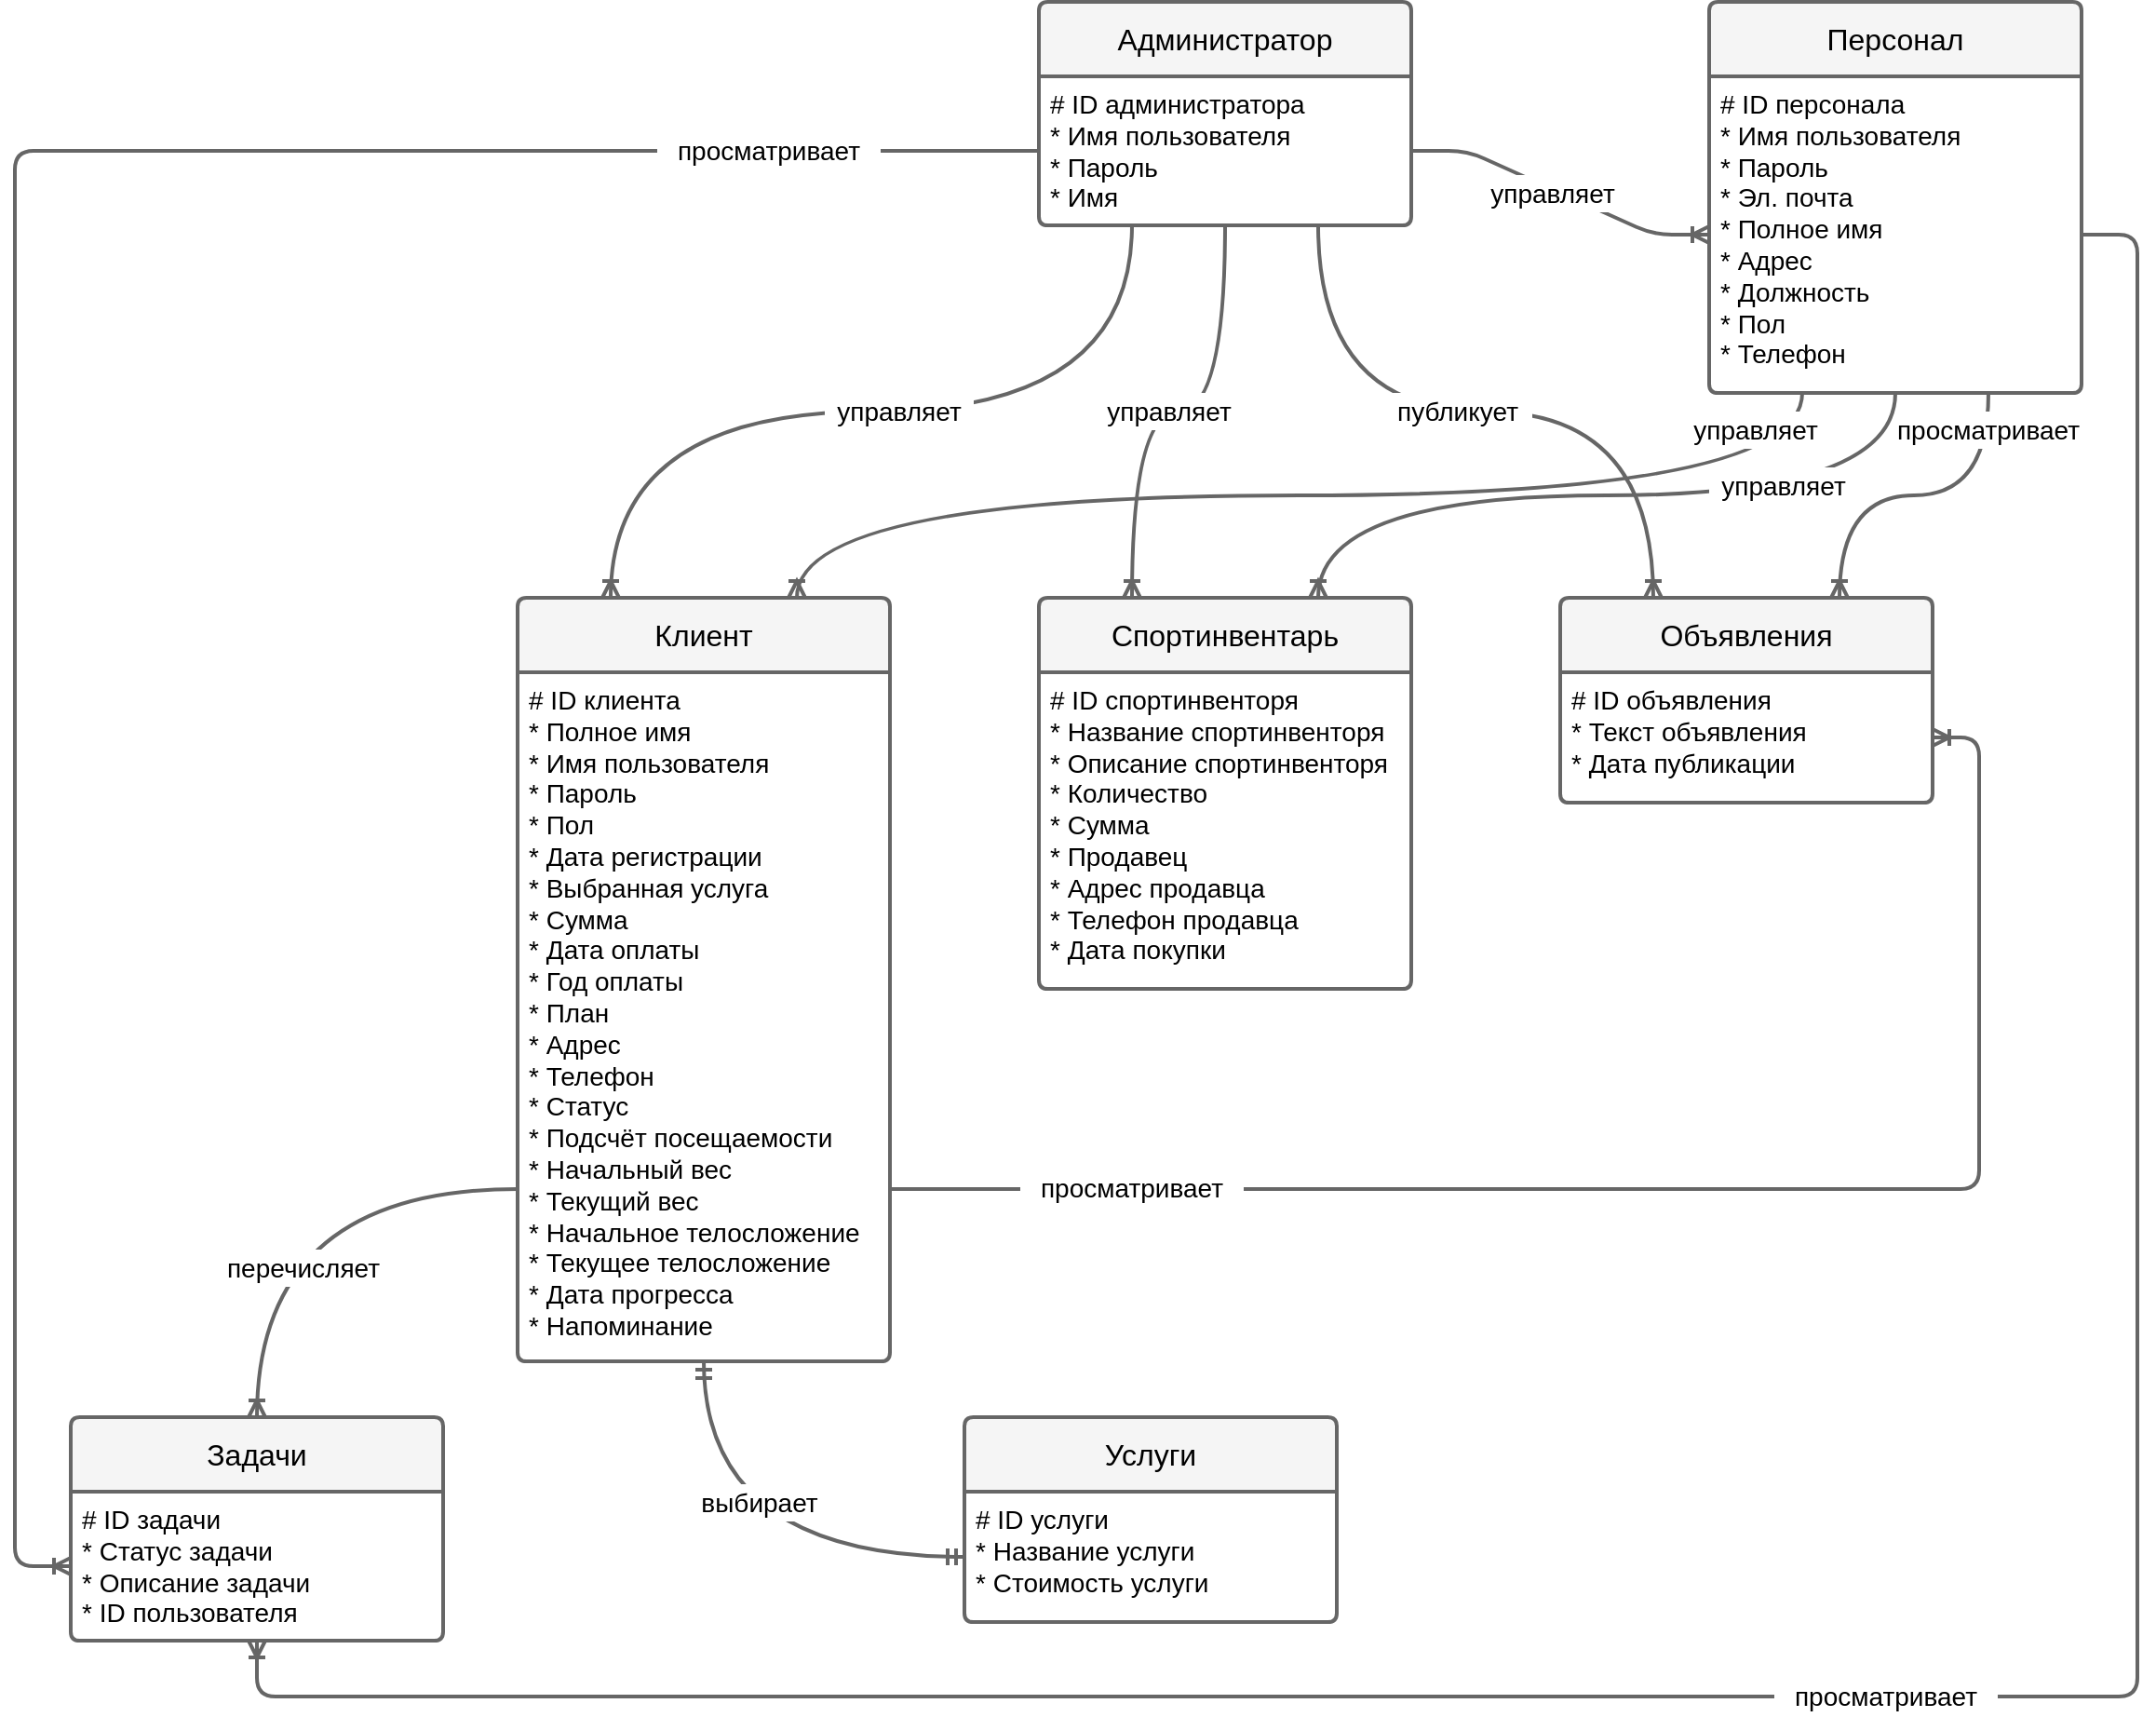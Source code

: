 <mxfile version="24.1.0" type="device">
  <diagram name="Диаграмма классов" id="2RhyLSXY5Nmb7AmPR0yu">
    <mxGraphModel dx="1050" dy="717" grid="1" gridSize="10" guides="1" tooltips="1" connect="1" arrows="1" fold="1" page="1" pageScale="1" pageWidth="1169" pageHeight="827" math="0" shadow="0">
      <root>
        <mxCell id="0" />
        <mxCell id="1" parent="0" />
        <mxCell id="ORc-GtWYD07S9vjxXTSy-92" value="" style="group" parent="1" vertex="1" connectable="0">
          <mxGeometry x="15" y="40" width="1140" height="920" as="geometry" />
        </mxCell>
        <mxCell id="ORc-GtWYD07S9vjxXTSy-5" value="&lt;font style=&quot;font-size: 16px;&quot;&gt;Администратор&lt;/font&gt;" style="swimlane;childLayout=stackLayout;horizontal=1;startSize=40;horizontalStack=0;rounded=1;fontSize=14;fontStyle=0;strokeWidth=2;resizeParent=0;resizeLast=1;shadow=0;dashed=0;align=center;arcSize=4;whiteSpace=wrap;html=1;fillColor=#f5f5f5;fontColor=#000000;strokeColor=#666666;movable=1;resizable=1;rotatable=1;deletable=1;editable=1;locked=0;connectable=1;" parent="ORc-GtWYD07S9vjxXTSy-92" vertex="1">
          <mxGeometry x="550" width="200" height="120" as="geometry" />
        </mxCell>
        <mxCell id="ORc-GtWYD07S9vjxXTSy-6" value="&lt;span style=&quot;font-size: 14px;&quot;&gt;# ID администратора&lt;br&gt;* Имя пользователя&lt;br&gt;* Пароль&lt;br&gt;* Имя&lt;br&gt;&lt;/span&gt;" style="align=left;strokeColor=none;fillColor=none;spacingLeft=4;fontSize=12;verticalAlign=top;resizable=1;rotatable=1;part=1;html=1;movable=1;deletable=1;editable=1;locked=0;connectable=1;" parent="ORc-GtWYD07S9vjxXTSy-5" vertex="1">
          <mxGeometry y="40" width="200" height="80" as="geometry" />
        </mxCell>
        <mxCell id="ORc-GtWYD07S9vjxXTSy-7" style="edgeStyle=orthogonalEdgeStyle;rounded=0;orthogonalLoop=1;jettySize=auto;html=1;exitX=0.5;exitY=1;exitDx=0;exitDy=0;movable=1;resizable=1;rotatable=1;deletable=1;editable=1;locked=0;connectable=1;" parent="ORc-GtWYD07S9vjxXTSy-5" source="ORc-GtWYD07S9vjxXTSy-6" target="ORc-GtWYD07S9vjxXTSy-6" edge="1">
          <mxGeometry relative="1" as="geometry" />
        </mxCell>
        <mxCell id="ORc-GtWYD07S9vjxXTSy-8" value="&lt;span style=&quot;font-size: 16px;&quot;&gt;Персонал&lt;/span&gt;" style="swimlane;childLayout=stackLayout;horizontal=1;startSize=40;horizontalStack=0;rounded=1;fontSize=14;fontStyle=0;strokeWidth=2;resizeParent=0;resizeLast=1;shadow=0;dashed=0;align=center;arcSize=4;whiteSpace=wrap;html=1;fillColor=#f5f5f5;fontColor=#000000;strokeColor=#666666;movable=1;resizable=1;rotatable=1;deletable=1;editable=1;locked=0;connectable=1;" parent="ORc-GtWYD07S9vjxXTSy-92" vertex="1">
          <mxGeometry x="910" width="200" height="210" as="geometry" />
        </mxCell>
        <mxCell id="ORc-GtWYD07S9vjxXTSy-9" value="&lt;span style=&quot;font-size: 14px;&quot;&gt;# ID персонала&lt;br&gt;* Имя пользователя&lt;br&gt;* Пароль&lt;br&gt;* Эл. почта&lt;br&gt;* Полное имя&lt;br&gt;* Адрес&lt;br&gt;* Должность&lt;br&gt;* Пол&lt;br&gt;* Телефон&lt;br&gt;&lt;/span&gt;" style="align=left;strokeColor=none;fillColor=none;spacingLeft=4;fontSize=12;verticalAlign=top;resizable=1;rotatable=1;part=1;html=1;movable=1;deletable=1;editable=1;locked=0;connectable=1;" parent="ORc-GtWYD07S9vjxXTSy-8" vertex="1">
          <mxGeometry y="40" width="200" height="170" as="geometry" />
        </mxCell>
        <mxCell id="ORc-GtWYD07S9vjxXTSy-10" style="edgeStyle=orthogonalEdgeStyle;rounded=0;orthogonalLoop=1;jettySize=auto;html=1;exitX=0.5;exitY=1;exitDx=0;exitDy=0;movable=1;resizable=1;rotatable=1;deletable=1;editable=1;locked=0;connectable=1;" parent="ORc-GtWYD07S9vjxXTSy-8" source="ORc-GtWYD07S9vjxXTSy-9" target="ORc-GtWYD07S9vjxXTSy-9" edge="1">
          <mxGeometry relative="1" as="geometry" />
        </mxCell>
        <mxCell id="ORc-GtWYD07S9vjxXTSy-11" value="&lt;span style=&quot;font-size: 16px;&quot;&gt;Клиент&lt;/span&gt;" style="swimlane;childLayout=stackLayout;horizontal=1;startSize=40;horizontalStack=0;rounded=1;fontSize=14;fontStyle=0;strokeWidth=2;resizeParent=0;resizeLast=1;shadow=0;dashed=0;align=center;arcSize=4;whiteSpace=wrap;html=1;fillColor=#f5f5f5;fontColor=#000000;strokeColor=#666666;movable=1;resizable=1;rotatable=1;deletable=1;editable=1;locked=0;connectable=1;" parent="ORc-GtWYD07S9vjxXTSy-92" vertex="1">
          <mxGeometry x="270" y="320" width="200" height="410" as="geometry" />
        </mxCell>
        <mxCell id="ORc-GtWYD07S9vjxXTSy-12" value="&lt;font style=&quot;font-size: 14px;&quot;&gt;# ID клиента&lt;br&gt;* Полное имя&lt;br&gt;* Имя пользователя&lt;br&gt;* Пароль&lt;br&gt;* Пол&lt;br&gt;* Дата регистрации&lt;br&gt;* Выбранная услуга&lt;br&gt;* Сумма&lt;br&gt;* Дата оплаты&lt;br&gt;* Год оплаты&lt;br&gt;* План&lt;br&gt;* Адрес&lt;br&gt;* Телефон&lt;br&gt;* Статус&lt;br&gt;* Подсчёт посещаемости&lt;br&gt;&lt;/font&gt;&lt;span style=&quot;font-size: 14px;&quot;&gt;* Начальный вес&lt;br&gt;* Текущий вес&lt;br&gt;* Начальное телосложение&lt;br&gt;* Текущее телосложение&lt;br&gt;* Дата прогресса&lt;br&gt;* Напоминание&lt;br&gt;&lt;/span&gt;" style="align=left;strokeColor=none;fillColor=none;spacingLeft=4;fontSize=12;verticalAlign=top;resizable=1;rotatable=1;part=1;html=1;movable=1;deletable=1;editable=1;locked=0;connectable=1;" parent="ORc-GtWYD07S9vjxXTSy-11" vertex="1">
          <mxGeometry y="40" width="200" height="370" as="geometry" />
        </mxCell>
        <mxCell id="ORc-GtWYD07S9vjxXTSy-13" style="edgeStyle=orthogonalEdgeStyle;rounded=0;orthogonalLoop=1;jettySize=auto;html=1;exitX=0.5;exitY=1;exitDx=0;exitDy=0;movable=1;resizable=1;rotatable=1;deletable=1;editable=1;locked=0;connectable=1;" parent="ORc-GtWYD07S9vjxXTSy-11" source="ORc-GtWYD07S9vjxXTSy-12" target="ORc-GtWYD07S9vjxXTSy-12" edge="1">
          <mxGeometry relative="1" as="geometry" />
        </mxCell>
        <mxCell id="ORc-GtWYD07S9vjxXTSy-14" value="&lt;span style=&quot;font-size: 16px;&quot;&gt;Спортинвентарь&lt;/span&gt;" style="swimlane;childLayout=stackLayout;horizontal=1;startSize=40;horizontalStack=0;rounded=1;fontSize=14;fontStyle=0;strokeWidth=2;resizeParent=0;resizeLast=1;shadow=0;dashed=0;align=center;arcSize=4;whiteSpace=wrap;html=1;fillColor=#f5f5f5;fontColor=#000000;strokeColor=#666666;movable=1;resizable=1;rotatable=1;deletable=1;editable=1;locked=0;connectable=1;" parent="ORc-GtWYD07S9vjxXTSy-92" vertex="1">
          <mxGeometry x="550" y="320" width="200" height="210" as="geometry" />
        </mxCell>
        <mxCell id="ORc-GtWYD07S9vjxXTSy-15" value="&lt;font style=&quot;font-size: 14px;&quot;&gt;# ID спортинвенторя&lt;br&gt;* Название&amp;nbsp;спортинвенторя&lt;br&gt;* Описание спортинвенторя&lt;br&gt;* Количество&lt;br&gt;* Сумма&lt;br&gt;* Продавец&lt;br&gt;* Адрес продавца&lt;br&gt;* Телефон продавца&lt;br&gt;* Дата покупки&lt;br&gt;&lt;/font&gt;" style="align=left;strokeColor=none;fillColor=none;spacingLeft=4;fontSize=12;verticalAlign=top;resizable=1;rotatable=1;part=1;html=1;movable=1;deletable=1;editable=1;locked=0;connectable=1;" parent="ORc-GtWYD07S9vjxXTSy-14" vertex="1">
          <mxGeometry y="40" width="200" height="170" as="geometry" />
        </mxCell>
        <mxCell id="ORc-GtWYD07S9vjxXTSy-16" style="edgeStyle=orthogonalEdgeStyle;rounded=0;orthogonalLoop=1;jettySize=auto;html=1;exitX=0.5;exitY=1;exitDx=0;exitDy=0;movable=1;resizable=1;rotatable=1;deletable=1;editable=1;locked=0;connectable=1;" parent="ORc-GtWYD07S9vjxXTSy-14" source="ORc-GtWYD07S9vjxXTSy-15" target="ORc-GtWYD07S9vjxXTSy-15" edge="1">
          <mxGeometry relative="1" as="geometry" />
        </mxCell>
        <mxCell id="ORc-GtWYD07S9vjxXTSy-18" value="&lt;span style=&quot;font-size: 16px;&quot;&gt;Объявления&lt;/span&gt;" style="swimlane;childLayout=stackLayout;horizontal=1;startSize=40;horizontalStack=0;rounded=1;fontSize=14;fontStyle=0;strokeWidth=2;resizeParent=0;resizeLast=1;shadow=0;dashed=0;align=center;arcSize=4;whiteSpace=wrap;html=1;fillColor=#f5f5f5;fontColor=#000000;strokeColor=#666666;movable=1;resizable=1;rotatable=1;deletable=1;editable=1;locked=0;connectable=1;" parent="ORc-GtWYD07S9vjxXTSy-92" vertex="1">
          <mxGeometry x="830" y="320" width="200" height="110" as="geometry" />
        </mxCell>
        <mxCell id="ORc-GtWYD07S9vjxXTSy-19" value="&lt;font style=&quot;font-size: 14px;&quot;&gt;# ID объявления&lt;br&gt;* Текст объявления&lt;br&gt;* Дата публикации&lt;br&gt;&lt;/font&gt;" style="align=left;strokeColor=none;fillColor=none;spacingLeft=4;fontSize=12;verticalAlign=top;resizable=1;rotatable=1;part=1;html=1;movable=1;deletable=1;editable=1;locked=0;connectable=1;" parent="ORc-GtWYD07S9vjxXTSy-18" vertex="1">
          <mxGeometry y="40" width="200" height="70" as="geometry" />
        </mxCell>
        <mxCell id="ORc-GtWYD07S9vjxXTSy-20" style="edgeStyle=orthogonalEdgeStyle;rounded=0;orthogonalLoop=1;jettySize=auto;html=1;exitX=0.5;exitY=1;exitDx=0;exitDy=0;movable=1;resizable=1;rotatable=1;deletable=1;editable=1;locked=0;connectable=1;" parent="ORc-GtWYD07S9vjxXTSy-18" source="ORc-GtWYD07S9vjxXTSy-19" target="ORc-GtWYD07S9vjxXTSy-19" edge="1">
          <mxGeometry relative="1" as="geometry" />
        </mxCell>
        <mxCell id="ORc-GtWYD07S9vjxXTSy-32" value="" style="fontSize=12;html=1;endArrow=ERoneToMany;rounded=0;exitX=0.25;exitY=1;exitDx=0;exitDy=0;entryX=0.25;entryY=0;entryDx=0;entryDy=0;strokeWidth=2;strokeColor=#666666;movable=1;resizable=1;rotatable=1;deletable=1;editable=1;locked=0;connectable=1;edgeStyle=orthogonalEdgeStyle;curved=1;" parent="ORc-GtWYD07S9vjxXTSy-92" source="ORc-GtWYD07S9vjxXTSy-6" target="ORc-GtWYD07S9vjxXTSy-11" edge="1">
          <mxGeometry width="100" height="100" relative="1" as="geometry">
            <mxPoint x="640" y="280" as="sourcePoint" />
            <mxPoint x="740" y="180" as="targetPoint" />
          </mxGeometry>
        </mxCell>
        <mxCell id="ORc-GtWYD07S9vjxXTSy-33" value="" style="fontSize=12;html=1;endArrow=ERoneToMany;rounded=0;exitX=0.5;exitY=1;exitDx=0;exitDy=0;entryX=0.25;entryY=0;entryDx=0;entryDy=0;strokeWidth=2;strokeColor=#666666;movable=1;resizable=1;rotatable=1;deletable=1;editable=1;locked=0;connectable=1;edgeStyle=orthogonalEdgeStyle;elbow=vertical;curved=1;" parent="ORc-GtWYD07S9vjxXTSy-92" source="ORc-GtWYD07S9vjxXTSy-6" target="ORc-GtWYD07S9vjxXTSy-14" edge="1">
          <mxGeometry width="100" height="100" relative="1" as="geometry">
            <mxPoint x="680" y="140" as="sourcePoint" />
            <mxPoint x="740" y="180" as="targetPoint" />
          </mxGeometry>
        </mxCell>
        <mxCell id="ORc-GtWYD07S9vjxXTSy-34" value="" style="fontSize=12;html=1;endArrow=ERoneToMany;rounded=1;exitX=1;exitY=0.5;exitDx=0;exitDy=0;entryX=0;entryY=0.5;entryDx=0;entryDy=0;strokeWidth=2;strokeColor=#666666;movable=1;resizable=1;rotatable=1;deletable=1;editable=1;locked=0;connectable=1;edgeStyle=entityRelationEdgeStyle;elbow=vertical;curved=0;" parent="ORc-GtWYD07S9vjxXTSy-92" source="ORc-GtWYD07S9vjxXTSy-6" target="ORc-GtWYD07S9vjxXTSy-9" edge="1">
          <mxGeometry width="100" height="100" relative="1" as="geometry">
            <mxPoint x="640" y="280" as="sourcePoint" />
            <mxPoint x="740" y="180" as="targetPoint" />
          </mxGeometry>
        </mxCell>
        <mxCell id="ORc-GtWYD07S9vjxXTSy-40" value="&lt;font style=&quot;font-size: 14px; background-color: rgb(255, 255, 255);&quot;&gt;управляет&lt;/font&gt;" style="text;html=1;strokeColor=none;fillColor=default;align=center;verticalAlign=middle;whiteSpace=wrap;rounded=0;fontSize=14;movable=1;resizable=1;rotatable=1;deletable=1;editable=1;locked=0;connectable=1;" parent="ORc-GtWYD07S9vjxXTSy-92" vertex="1">
          <mxGeometry x="580" y="210" width="80" height="20" as="geometry" />
        </mxCell>
        <mxCell id="ORc-GtWYD07S9vjxXTSy-41" value="&lt;font style=&quot;font-size: 14px; background-color: rgb(255, 255, 255);&quot;&gt;управляет&lt;/font&gt;" style="text;html=1;strokeColor=none;fillColor=default;align=center;verticalAlign=middle;whiteSpace=wrap;rounded=0;fontSize=14;movable=1;resizable=1;rotatable=1;deletable=1;editable=1;locked=0;connectable=1;" parent="ORc-GtWYD07S9vjxXTSy-92" vertex="1">
          <mxGeometry x="435" y="210" width="80" height="20" as="geometry" />
        </mxCell>
        <mxCell id="ORc-GtWYD07S9vjxXTSy-45" value="&lt;span style=&quot;font-size: 16px;&quot;&gt;Задачи&lt;/span&gt;" style="swimlane;childLayout=stackLayout;horizontal=1;startSize=40;horizontalStack=0;rounded=1;fontSize=14;fontStyle=0;strokeWidth=2;resizeParent=0;resizeLast=1;shadow=0;dashed=0;align=center;arcSize=4;whiteSpace=wrap;html=1;fillColor=#f5f5f5;fontColor=#000000;strokeColor=#666666;movable=1;resizable=1;rotatable=1;deletable=1;editable=1;locked=0;connectable=1;" parent="ORc-GtWYD07S9vjxXTSy-92" vertex="1">
          <mxGeometry x="30" y="760" width="200" height="120" as="geometry" />
        </mxCell>
        <mxCell id="ORc-GtWYD07S9vjxXTSy-46" value="&lt;font style=&quot;font-size: 14px;&quot;&gt;# ID задачи&lt;br&gt;* Статус задачи&lt;br&gt;* Описание задачи&lt;br&gt;* ID пользователя&lt;br&gt;&lt;/font&gt;" style="align=left;strokeColor=none;fillColor=none;spacingLeft=4;fontSize=12;verticalAlign=top;resizable=1;rotatable=1;part=1;html=1;movable=1;deletable=1;editable=1;locked=0;connectable=1;" parent="ORc-GtWYD07S9vjxXTSy-45" vertex="1">
          <mxGeometry y="40" width="200" height="80" as="geometry" />
        </mxCell>
        <mxCell id="ORc-GtWYD07S9vjxXTSy-47" style="edgeStyle=orthogonalEdgeStyle;rounded=0;orthogonalLoop=1;jettySize=auto;html=1;exitX=0.5;exitY=1;exitDx=0;exitDy=0;movable=1;resizable=1;rotatable=1;deletable=1;editable=1;locked=0;connectable=1;" parent="ORc-GtWYD07S9vjxXTSy-45" source="ORc-GtWYD07S9vjxXTSy-46" target="ORc-GtWYD07S9vjxXTSy-46" edge="1">
          <mxGeometry relative="1" as="geometry" />
        </mxCell>
        <mxCell id="ORc-GtWYD07S9vjxXTSy-48" value="&lt;span style=&quot;font-size: 16px;&quot;&gt;Услуги&lt;/span&gt;" style="swimlane;childLayout=stackLayout;horizontal=1;startSize=40;horizontalStack=0;rounded=1;fontSize=14;fontStyle=0;strokeWidth=2;resizeParent=0;resizeLast=1;shadow=0;dashed=0;align=center;arcSize=4;whiteSpace=wrap;html=1;fillColor=#f5f5f5;fontColor=#000000;strokeColor=#666666;movable=1;resizable=1;rotatable=1;deletable=1;editable=1;locked=0;connectable=1;" parent="ORc-GtWYD07S9vjxXTSy-92" vertex="1">
          <mxGeometry x="510" y="760" width="200" height="110" as="geometry" />
        </mxCell>
        <mxCell id="ORc-GtWYD07S9vjxXTSy-49" value="&lt;font style=&quot;font-size: 14px;&quot;&gt;# ID услуги&lt;br&gt;* Название услуги&lt;br&gt;* Стоимость услуги&lt;br&gt;&lt;/font&gt;" style="align=left;strokeColor=none;fillColor=none;spacingLeft=4;fontSize=12;verticalAlign=top;resizable=1;rotatable=1;part=1;html=1;movable=1;deletable=1;editable=1;locked=0;connectable=1;" parent="ORc-GtWYD07S9vjxXTSy-48" vertex="1">
          <mxGeometry y="40" width="200" height="70" as="geometry" />
        </mxCell>
        <mxCell id="ORc-GtWYD07S9vjxXTSy-50" style="edgeStyle=orthogonalEdgeStyle;rounded=0;orthogonalLoop=1;jettySize=auto;html=1;exitX=0.5;exitY=1;exitDx=0;exitDy=0;movable=1;resizable=1;rotatable=1;deletable=1;editable=1;locked=0;connectable=1;" parent="ORc-GtWYD07S9vjxXTSy-48" source="ORc-GtWYD07S9vjxXTSy-49" target="ORc-GtWYD07S9vjxXTSy-49" edge="1">
          <mxGeometry relative="1" as="geometry" />
        </mxCell>
        <mxCell id="ORc-GtWYD07S9vjxXTSy-55" value="" style="edgeStyle=orthogonalEdgeStyle;fontSize=12;html=1;endArrow=ERoneToMany;rounded=0;exitX=0;exitY=0.75;exitDx=0;exitDy=0;entryX=0.5;entryY=0;entryDx=0;entryDy=0;curved=1;strokeWidth=2;strokeColor=#666666;movable=1;resizable=1;rotatable=1;deletable=1;editable=1;locked=0;connectable=1;" parent="ORc-GtWYD07S9vjxXTSy-92" source="ORc-GtWYD07S9vjxXTSy-12" target="ORc-GtWYD07S9vjxXTSy-45" edge="1">
          <mxGeometry width="100" height="100" relative="1" as="geometry">
            <mxPoint x="490" y="440" as="sourcePoint" />
            <mxPoint x="590" y="340" as="targetPoint" />
          </mxGeometry>
        </mxCell>
        <mxCell id="ORc-GtWYD07S9vjxXTSy-57" value="&lt;span style=&quot;background-color: rgb(255, 255, 255);&quot;&gt;перечисляет&lt;/span&gt;" style="text;html=1;strokeColor=none;fillColor=default;align=center;verticalAlign=middle;whiteSpace=wrap;rounded=0;fontSize=14;movable=1;resizable=1;rotatable=1;deletable=1;editable=1;locked=0;connectable=1;" parent="ORc-GtWYD07S9vjxXTSy-92" vertex="1">
          <mxGeometry x="115" y="670" width="80" height="20" as="geometry" />
        </mxCell>
        <mxCell id="ORc-GtWYD07S9vjxXTSy-60" value="" style="fontSize=12;html=1;endArrow=ERoneToMany;rounded=0;exitX=0.25;exitY=1;exitDx=0;exitDy=0;strokeWidth=2;strokeColor=#666666;entryX=0.75;entryY=0;entryDx=0;entryDy=0;edgeStyle=orthogonalEdgeStyle;elbow=vertical;curved=1;movable=1;resizable=1;rotatable=1;deletable=1;editable=1;locked=0;connectable=1;" parent="ORc-GtWYD07S9vjxXTSy-92" source="ORc-GtWYD07S9vjxXTSy-9" target="ORc-GtWYD07S9vjxXTSy-11" edge="1">
          <mxGeometry width="100" height="100" relative="1" as="geometry">
            <mxPoint x="490" y="560" as="sourcePoint" />
            <mxPoint x="380" y="280" as="targetPoint" />
          </mxGeometry>
        </mxCell>
        <mxCell id="ORc-GtWYD07S9vjxXTSy-61" value="" style="fontSize=12;html=1;endArrow=ERoneToMany;rounded=0;exitX=0.5;exitY=1;exitDx=0;exitDy=0;entryX=0.75;entryY=0;entryDx=0;entryDy=0;strokeWidth=2;strokeColor=#666666;edgeStyle=orthogonalEdgeStyle;elbow=vertical;curved=1;movable=1;resizable=1;rotatable=1;deletable=1;editable=1;locked=0;connectable=1;" parent="ORc-GtWYD07S9vjxXTSy-92" source="ORc-GtWYD07S9vjxXTSy-9" target="ORc-GtWYD07S9vjxXTSy-14" edge="1">
          <mxGeometry width="100" height="100" relative="1" as="geometry">
            <mxPoint x="490" y="560" as="sourcePoint" />
            <mxPoint x="590" y="460" as="targetPoint" />
          </mxGeometry>
        </mxCell>
        <mxCell id="ORc-GtWYD07S9vjxXTSy-62" value="" style="fontSize=12;html=1;endArrow=ERoneToMany;rounded=0;exitX=0.75;exitY=1;exitDx=0;exitDy=0;entryX=0.75;entryY=0;entryDx=0;entryDy=0;strokeWidth=2;strokeColor=#666666;edgeStyle=orthogonalEdgeStyle;elbow=vertical;curved=1;movable=1;resizable=1;rotatable=1;deletable=1;editable=1;locked=0;connectable=1;" parent="ORc-GtWYD07S9vjxXTSy-92" source="ORc-GtWYD07S9vjxXTSy-9" target="ORc-GtWYD07S9vjxXTSy-18" edge="1">
          <mxGeometry width="100" height="100" relative="1" as="geometry">
            <mxPoint x="490" y="560" as="sourcePoint" />
            <mxPoint x="590" y="460" as="targetPoint" />
          </mxGeometry>
        </mxCell>
        <mxCell id="ORc-GtWYD07S9vjxXTSy-66" value="" style="fontSize=12;html=1;endArrow=ERoneToMany;rounded=0;exitX=0.75;exitY=1;exitDx=0;exitDy=0;entryX=0.25;entryY=0;entryDx=0;entryDy=0;strokeWidth=2;strokeColor=#666666;movable=1;resizable=1;rotatable=1;deletable=1;editable=1;locked=0;connectable=1;edgeStyle=orthogonalEdgeStyle;elbow=vertical;curved=1;" parent="ORc-GtWYD07S9vjxXTSy-92" source="ORc-GtWYD07S9vjxXTSy-6" target="ORc-GtWYD07S9vjxXTSy-18" edge="1">
          <mxGeometry width="100" height="100" relative="1" as="geometry">
            <mxPoint x="760" y="90" as="sourcePoint" />
            <mxPoint x="880" y="135" as="targetPoint" />
          </mxGeometry>
        </mxCell>
        <mxCell id="ORc-GtWYD07S9vjxXTSy-70" value="" style="fontSize=12;html=1;endArrow=ERoneToMany;rounded=1;exitX=0;exitY=0.5;exitDx=0;exitDy=0;entryX=0;entryY=0.5;entryDx=0;entryDy=0;strokeWidth=2;strokeColor=#666666;edgeStyle=orthogonalEdgeStyle;movable=1;resizable=1;rotatable=1;deletable=1;editable=1;locked=0;connectable=1;curved=0;" parent="ORc-GtWYD07S9vjxXTSy-92" source="ORc-GtWYD07S9vjxXTSy-6" target="ORc-GtWYD07S9vjxXTSy-46" edge="1">
          <mxGeometry width="100" height="100" relative="1" as="geometry">
            <mxPoint x="610" y="130" as="sourcePoint" />
            <mxPoint x="330" y="330" as="targetPoint" />
            <Array as="points">
              <mxPoint y="80" />
              <mxPoint y="840" />
            </Array>
          </mxGeometry>
        </mxCell>
        <mxCell id="ORc-GtWYD07S9vjxXTSy-72" value="" style="fontSize=12;html=1;endArrow=ERoneToMany;rounded=1;entryX=0.5;entryY=1;entryDx=0;entryDy=0;strokeWidth=2;strokeColor=#666666;movable=1;resizable=1;rotatable=1;deletable=1;editable=1;locked=0;connectable=1;edgeStyle=orthogonalEdgeStyle;exitX=1;exitY=0.5;exitDx=0;exitDy=0;" parent="ORc-GtWYD07S9vjxXTSy-92" source="ORc-GtWYD07S9vjxXTSy-9" target="ORc-GtWYD07S9vjxXTSy-46" edge="1">
          <mxGeometry width="100" height="100" relative="1" as="geometry">
            <mxPoint x="560" y="90" as="sourcePoint" />
            <mxPoint x="40" y="850" as="targetPoint" />
            <Array as="points">
              <mxPoint x="1140" y="125" />
              <mxPoint x="1140" y="910" />
              <mxPoint x="130" y="910" />
            </Array>
          </mxGeometry>
        </mxCell>
        <mxCell id="ORc-GtWYD07S9vjxXTSy-74" style="edgeStyle=orthogonalEdgeStyle;rounded=0;orthogonalLoop=1;jettySize=auto;html=1;exitX=0.5;exitY=1;exitDx=0;exitDy=0;movable=1;resizable=1;rotatable=1;deletable=1;editable=1;locked=0;connectable=1;" parent="ORc-GtWYD07S9vjxXTSy-92" source="ORc-GtWYD07S9vjxXTSy-41" target="ORc-GtWYD07S9vjxXTSy-41" edge="1">
          <mxGeometry relative="1" as="geometry" />
        </mxCell>
        <mxCell id="ORc-GtWYD07S9vjxXTSy-75" value="&lt;span style=&quot;background-color: rgb(255, 255, 255);&quot;&gt;управляет&lt;/span&gt;" style="text;html=1;strokeColor=none;fillColor=default;align=center;verticalAlign=middle;whiteSpace=wrap;rounded=0;fontSize=14;movable=1;resizable=1;rotatable=1;deletable=1;editable=1;locked=0;connectable=1;" parent="ORc-GtWYD07S9vjxXTSy-92" vertex="1">
          <mxGeometry x="786" y="93" width="80" height="20" as="geometry" />
        </mxCell>
        <mxCell id="ORc-GtWYD07S9vjxXTSy-37" value="&lt;span style=&quot;background-color: rgb(255, 255, 255);&quot;&gt;публикует&lt;/span&gt;" style="text;html=1;strokeColor=none;fillColor=default;align=center;verticalAlign=middle;whiteSpace=wrap;rounded=0;fontSize=14;movable=1;resizable=1;rotatable=1;deletable=1;editable=1;locked=0;connectable=1;" parent="ORc-GtWYD07S9vjxXTSy-92" vertex="1">
          <mxGeometry x="735" y="210" width="80" height="20" as="geometry" />
        </mxCell>
        <mxCell id="ORc-GtWYD07S9vjxXTSy-77" value="&lt;font style=&quot;font-size: 14px; background-color: rgb(255, 255, 255);&quot;&gt;просматривает&lt;/font&gt;" style="text;html=1;strokeColor=none;fillColor=default;align=center;verticalAlign=middle;whiteSpace=wrap;rounded=0;fontSize=14;movable=1;resizable=1;rotatable=1;deletable=1;editable=1;locked=0;connectable=1;" parent="ORc-GtWYD07S9vjxXTSy-92" vertex="1">
          <mxGeometry x="345" y="70" width="120" height="20" as="geometry" />
        </mxCell>
        <mxCell id="ORc-GtWYD07S9vjxXTSy-78" value="&lt;span style=&quot;background-color: rgb(255, 255, 255);&quot;&gt;управляет&lt;/span&gt;" style="text;html=1;strokeColor=none;fillColor=default;align=center;verticalAlign=middle;whiteSpace=wrap;rounded=0;fontSize=14;movable=1;resizable=1;rotatable=1;deletable=1;editable=1;locked=0;connectable=1;" parent="ORc-GtWYD07S9vjxXTSy-92" vertex="1">
          <mxGeometry x="895" y="220" width="80" height="20" as="geometry" />
        </mxCell>
        <mxCell id="ORc-GtWYD07S9vjxXTSy-79" value="&lt;span style=&quot;background-color: rgb(255, 255, 255);&quot;&gt;управляет&lt;/span&gt;" style="text;html=1;strokeColor=none;fillColor=default;align=center;verticalAlign=middle;whiteSpace=wrap;rounded=0;fontSize=14;movable=1;resizable=1;rotatable=1;deletable=1;editable=1;locked=0;connectable=1;" parent="ORc-GtWYD07S9vjxXTSy-92" vertex="1">
          <mxGeometry x="910" y="250" width="80" height="20" as="geometry" />
        </mxCell>
        <mxCell id="ORc-GtWYD07S9vjxXTSy-80" value="&lt;span style=&quot;background-color: rgb(255, 255, 255);&quot;&gt;просматривает&lt;/span&gt;" style="text;html=1;strokeColor=none;fillColor=default;align=center;verticalAlign=middle;whiteSpace=wrap;rounded=0;fontSize=14;movable=1;resizable=1;rotatable=1;deletable=1;editable=1;locked=0;connectable=1;" parent="ORc-GtWYD07S9vjxXTSy-92" vertex="1">
          <mxGeometry x="1010" y="220" width="100" height="20" as="geometry" />
        </mxCell>
        <mxCell id="ORc-GtWYD07S9vjxXTSy-83" value="&lt;font style=&quot;font-size: 14px; background-color: rgb(255, 255, 255);&quot;&gt;просматривает&lt;/font&gt;" style="text;html=1;strokeColor=none;fillColor=default;align=center;verticalAlign=middle;whiteSpace=wrap;rounded=0;fontSize=14;movable=1;resizable=1;rotatable=1;deletable=1;editable=1;locked=0;connectable=1;" parent="ORc-GtWYD07S9vjxXTSy-92" vertex="1">
          <mxGeometry x="945" y="900" width="120" height="20" as="geometry" />
        </mxCell>
        <mxCell id="ORc-GtWYD07S9vjxXTSy-86" value="" style="edgeStyle=orthogonalEdgeStyle;fontSize=12;html=1;endArrow=ERoneToMany;rounded=1;entryX=1;entryY=0.5;entryDx=0;entryDy=0;strokeWidth=2;strokeColor=#666666;movable=1;resizable=1;rotatable=1;deletable=1;editable=1;locked=0;connectable=1;exitX=1;exitY=0.75;exitDx=0;exitDy=0;curved=0;" parent="ORc-GtWYD07S9vjxXTSy-92" source="ORc-GtWYD07S9vjxXTSy-12" target="ORc-GtWYD07S9vjxXTSy-19" edge="1">
          <mxGeometry width="100" height="100" relative="1" as="geometry">
            <mxPoint x="380" y="740" as="sourcePoint" />
            <mxPoint x="520" y="810" as="targetPoint" />
            <Array as="points">
              <mxPoint x="1055" y="638" />
              <mxPoint x="1055" y="395" />
            </Array>
          </mxGeometry>
        </mxCell>
        <mxCell id="ORc-GtWYD07S9vjxXTSy-88" value="&lt;font style=&quot;font-size: 14px; background-color: rgb(255, 255, 255);&quot;&gt;просматривает&lt;/font&gt;" style="text;html=1;strokeColor=none;fillColor=default;align=center;verticalAlign=middle;whiteSpace=wrap;rounded=0;fontSize=14;movable=1;resizable=1;rotatable=1;deletable=1;editable=1;locked=0;connectable=1;" parent="ORc-GtWYD07S9vjxXTSy-92" vertex="1">
          <mxGeometry x="540" y="627" width="120" height="20" as="geometry" />
        </mxCell>
        <mxCell id="ORc-GtWYD07S9vjxXTSy-91" value="" style="edgeStyle=orthogonalEdgeStyle;fontSize=12;html=1;endArrow=ERmandOne;startArrow=ERmandOne;rounded=0;exitX=0.5;exitY=1;exitDx=0;exitDy=0;entryX=0;entryY=0.5;entryDx=0;entryDy=0;curved=1;strokeWidth=2;strokeColor=#666666;movable=1;resizable=1;rotatable=1;deletable=1;editable=1;locked=0;connectable=1;" parent="ORc-GtWYD07S9vjxXTSy-92" source="ORc-GtWYD07S9vjxXTSy-12" target="ORc-GtWYD07S9vjxXTSy-49" edge="1">
          <mxGeometry width="100" height="100" relative="1" as="geometry">
            <mxPoint x="385" y="750" as="sourcePoint" />
            <mxPoint x="485" y="650" as="targetPoint" />
          </mxGeometry>
        </mxCell>
        <mxCell id="ORc-GtWYD07S9vjxXTSy-58" value="&lt;span style=&quot;background-color: rgb(255, 255, 255);&quot;&gt;выбирает&lt;/span&gt;" style="text;html=1;strokeColor=none;fillColor=default;align=center;verticalAlign=middle;whiteSpace=wrap;rounded=0;fontSize=14;movable=1;resizable=1;rotatable=1;deletable=1;editable=1;locked=0;connectable=1;" parent="ORc-GtWYD07S9vjxXTSy-92" vertex="1">
          <mxGeometry x="360" y="796" width="80" height="20" as="geometry" />
        </mxCell>
      </root>
    </mxGraphModel>
  </diagram>
</mxfile>
